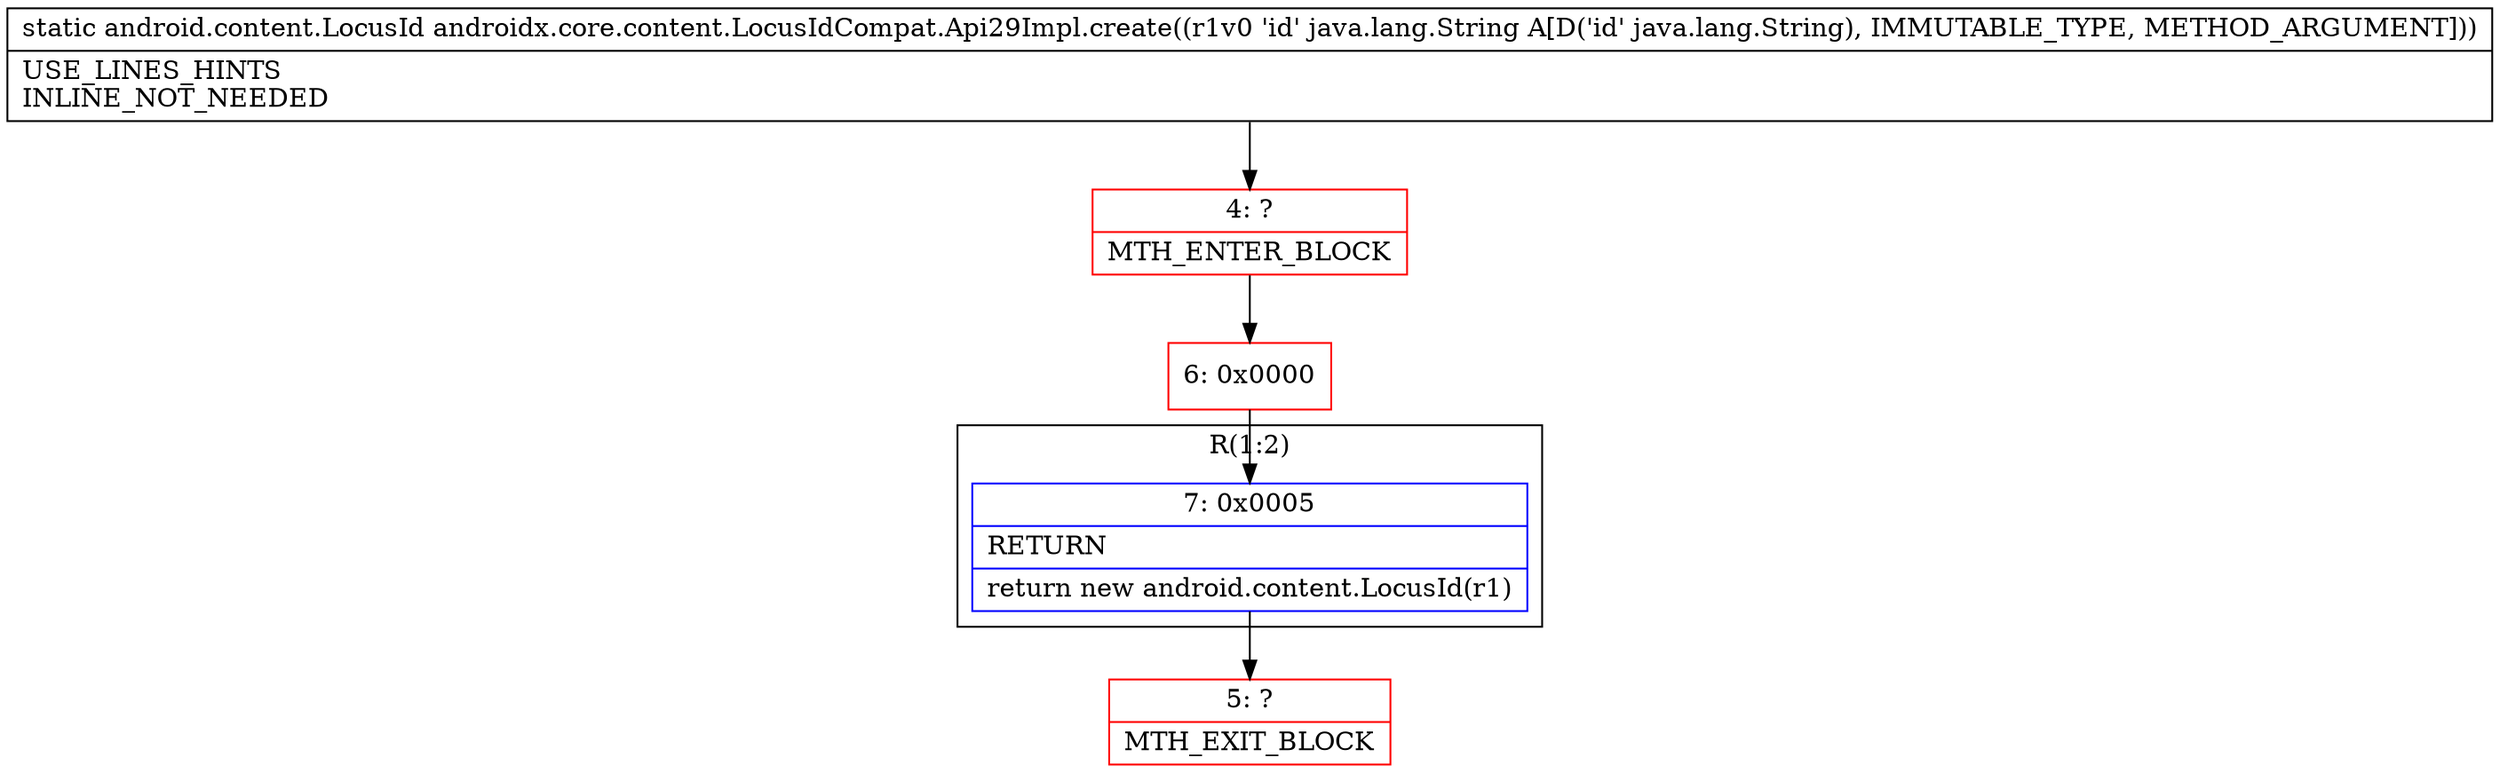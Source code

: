 digraph "CFG forandroidx.core.content.LocusIdCompat.Api29Impl.create(Ljava\/lang\/String;)Landroid\/content\/LocusId;" {
subgraph cluster_Region_2083892896 {
label = "R(1:2)";
node [shape=record,color=blue];
Node_7 [shape=record,label="{7\:\ 0x0005|RETURN\l|return new android.content.LocusId(r1)\l}"];
}
Node_4 [shape=record,color=red,label="{4\:\ ?|MTH_ENTER_BLOCK\l}"];
Node_6 [shape=record,color=red,label="{6\:\ 0x0000}"];
Node_5 [shape=record,color=red,label="{5\:\ ?|MTH_EXIT_BLOCK\l}"];
MethodNode[shape=record,label="{static android.content.LocusId androidx.core.content.LocusIdCompat.Api29Impl.create((r1v0 'id' java.lang.String A[D('id' java.lang.String), IMMUTABLE_TYPE, METHOD_ARGUMENT]))  | USE_LINES_HINTS\lINLINE_NOT_NEEDED\l}"];
MethodNode -> Node_4;Node_7 -> Node_5;
Node_4 -> Node_6;
Node_6 -> Node_7;
}


